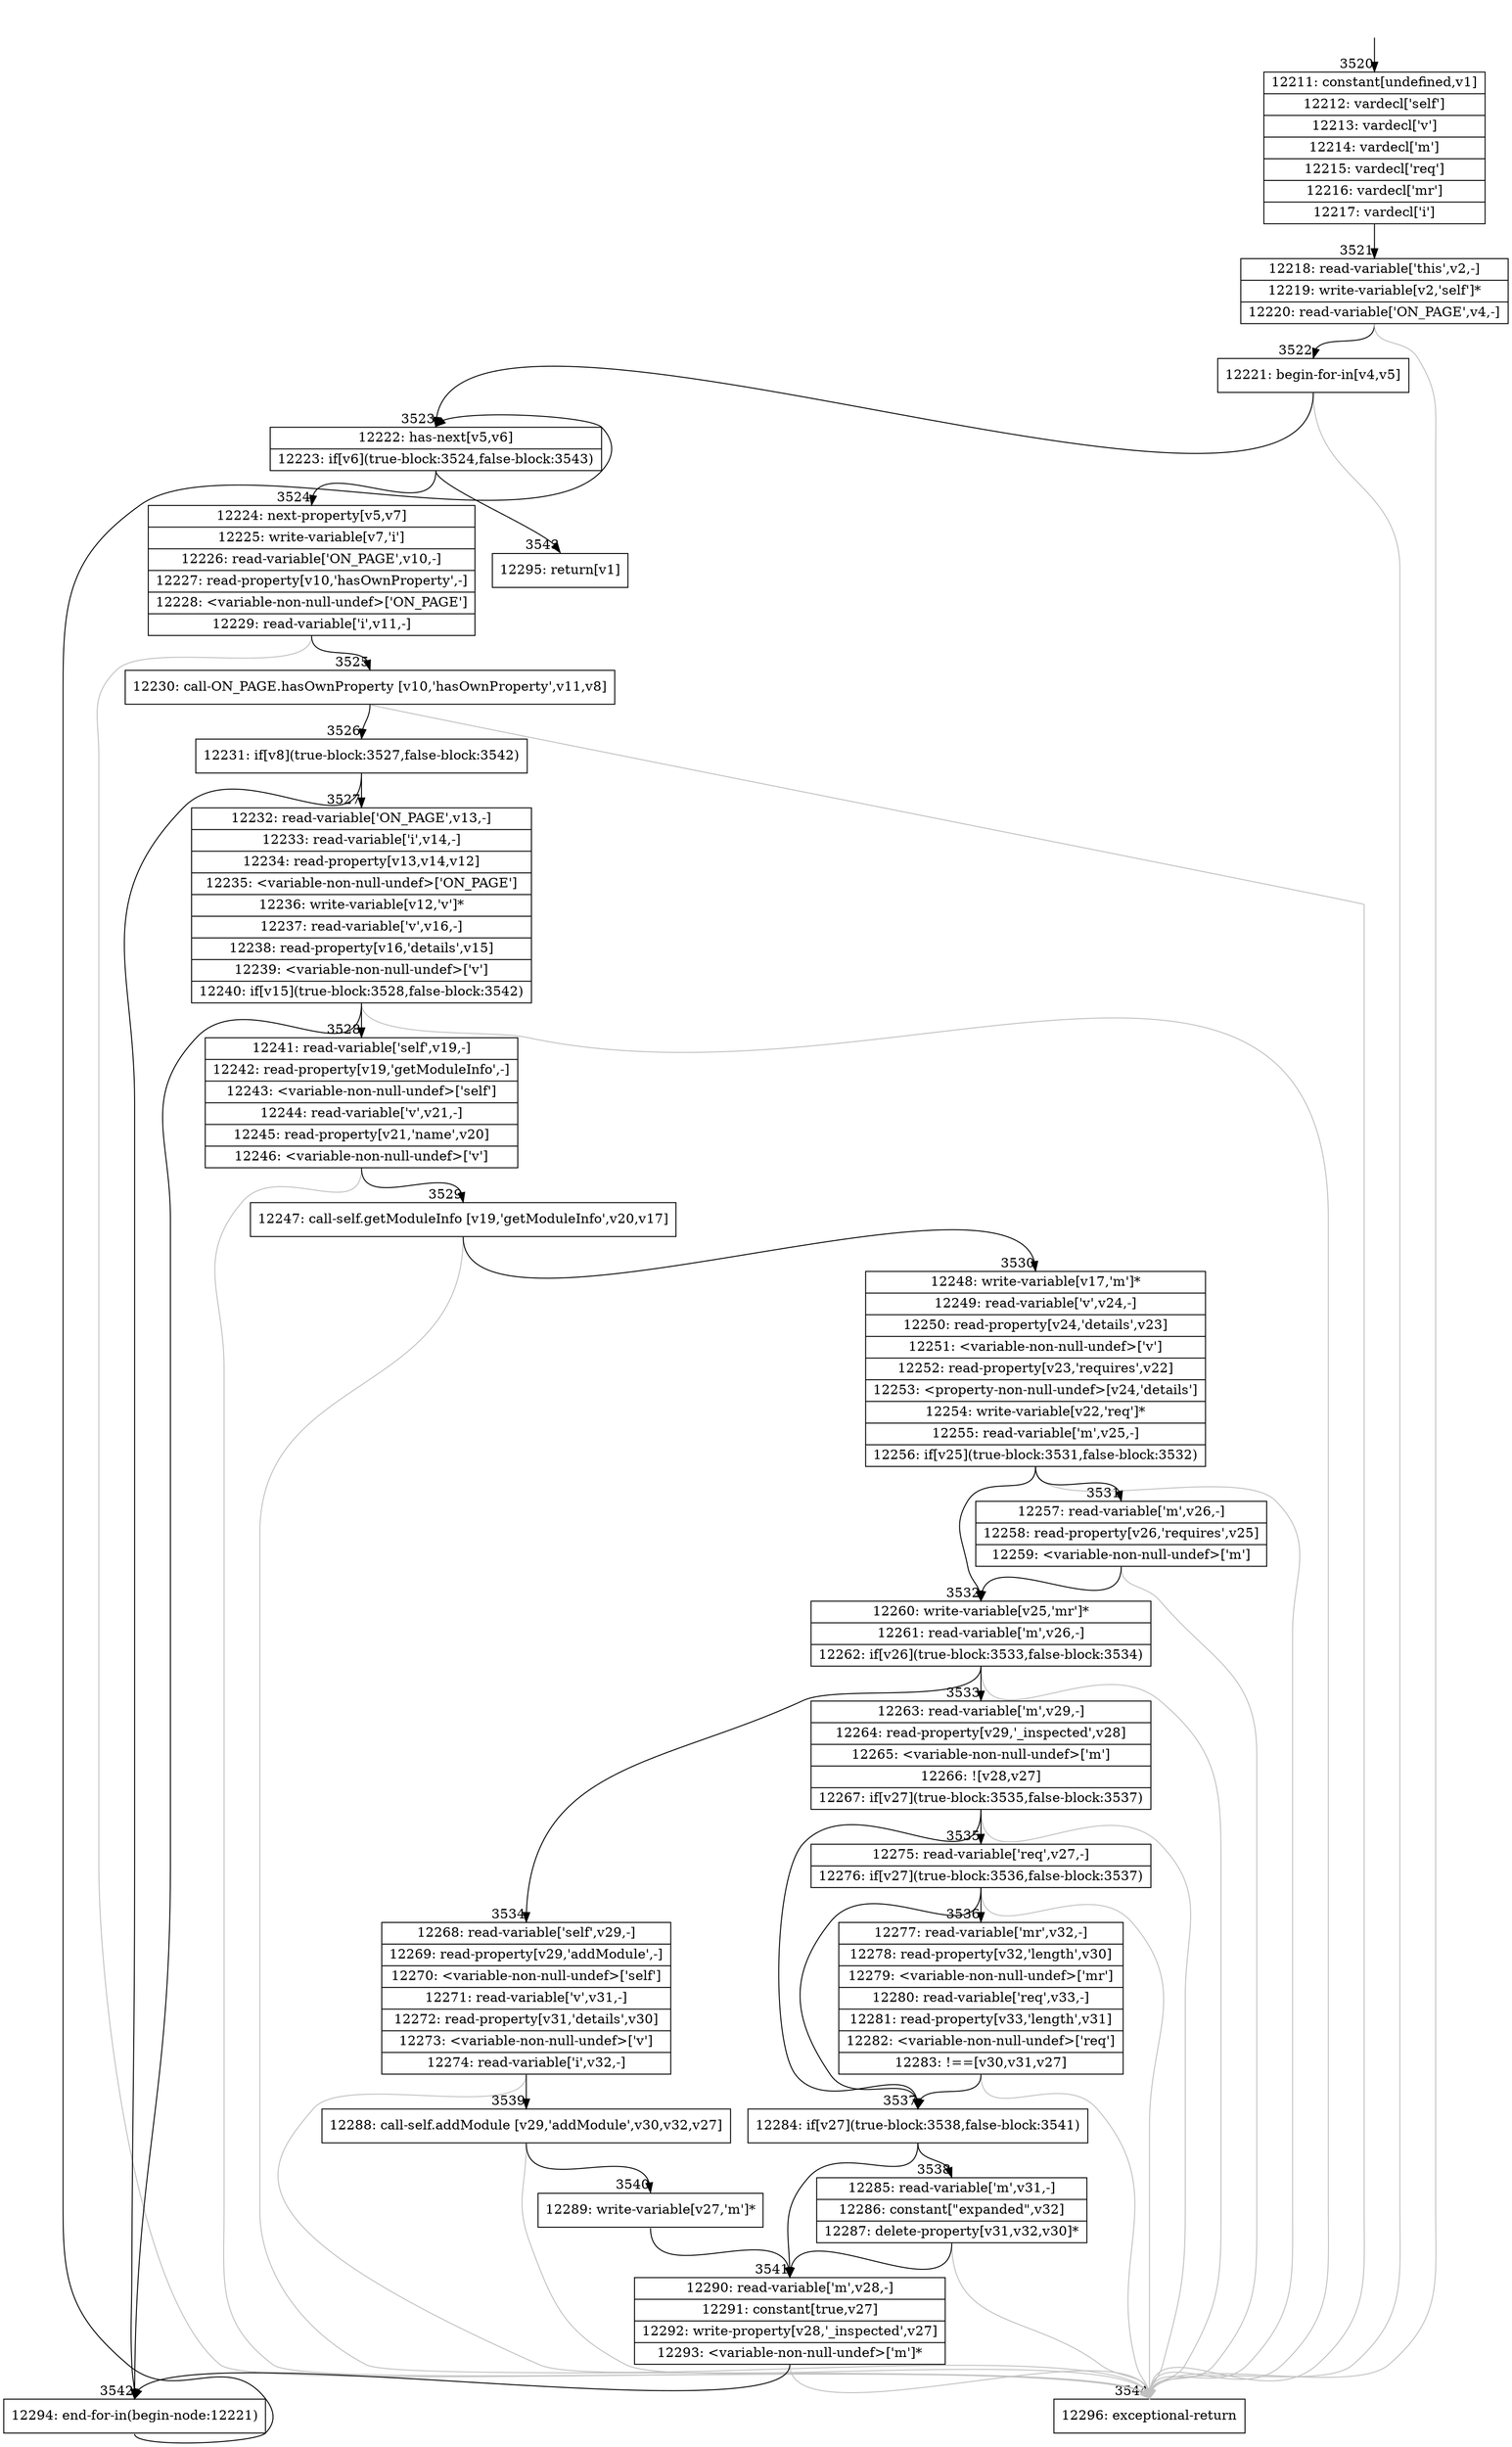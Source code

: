 digraph {
rankdir="TD"
BB_entry185[shape=none,label=""];
BB_entry185 -> BB3520 [tailport=s, headport=n, headlabel="    3520"]
BB3520 [shape=record label="{12211: constant[undefined,v1]|12212: vardecl['self']|12213: vardecl['v']|12214: vardecl['m']|12215: vardecl['req']|12216: vardecl['mr']|12217: vardecl['i']}" ] 
BB3520 -> BB3521 [tailport=s, headport=n, headlabel="      3521"]
BB3521 [shape=record label="{12218: read-variable['this',v2,-]|12219: write-variable[v2,'self']*|12220: read-variable['ON_PAGE',v4,-]}" ] 
BB3521 -> BB3522 [tailport=s, headport=n, headlabel="      3522"]
BB3521 -> BB3544 [tailport=s, headport=n, color=gray, headlabel="      3544"]
BB3522 [shape=record label="{12221: begin-for-in[v4,v5]}" ] 
BB3522 -> BB3523 [tailport=s, headport=n, headlabel="      3523"]
BB3522 -> BB3544 [tailport=s, headport=n, color=gray]
BB3523 [shape=record label="{12222: has-next[v5,v6]|12223: if[v6](true-block:3524,false-block:3543)}" ] 
BB3523 -> BB3524 [tailport=s, headport=n, headlabel="      3524"]
BB3523 -> BB3543 [tailport=s, headport=n, headlabel="      3543"]
BB3524 [shape=record label="{12224: next-property[v5,v7]|12225: write-variable[v7,'i']|12226: read-variable['ON_PAGE',v10,-]|12227: read-property[v10,'hasOwnProperty',-]|12228: \<variable-non-null-undef\>['ON_PAGE']|12229: read-variable['i',v11,-]}" ] 
BB3524 -> BB3525 [tailport=s, headport=n, headlabel="      3525"]
BB3524 -> BB3544 [tailport=s, headport=n, color=gray]
BB3525 [shape=record label="{12230: call-ON_PAGE.hasOwnProperty [v10,'hasOwnProperty',v11,v8]}" ] 
BB3525 -> BB3526 [tailport=s, headport=n, headlabel="      3526"]
BB3525 -> BB3544 [tailport=s, headport=n, color=gray]
BB3526 [shape=record label="{12231: if[v8](true-block:3527,false-block:3542)}" ] 
BB3526 -> BB3527 [tailport=s, headport=n, headlabel="      3527"]
BB3526 -> BB3542 [tailport=s, headport=n, headlabel="      3542"]
BB3527 [shape=record label="{12232: read-variable['ON_PAGE',v13,-]|12233: read-variable['i',v14,-]|12234: read-property[v13,v14,v12]|12235: \<variable-non-null-undef\>['ON_PAGE']|12236: write-variable[v12,'v']*|12237: read-variable['v',v16,-]|12238: read-property[v16,'details',v15]|12239: \<variable-non-null-undef\>['v']|12240: if[v15](true-block:3528,false-block:3542)}" ] 
BB3527 -> BB3528 [tailport=s, headport=n, headlabel="      3528"]
BB3527 -> BB3542 [tailport=s, headport=n]
BB3527 -> BB3544 [tailport=s, headport=n, color=gray]
BB3528 [shape=record label="{12241: read-variable['self',v19,-]|12242: read-property[v19,'getModuleInfo',-]|12243: \<variable-non-null-undef\>['self']|12244: read-variable['v',v21,-]|12245: read-property[v21,'name',v20]|12246: \<variable-non-null-undef\>['v']}" ] 
BB3528 -> BB3529 [tailport=s, headport=n, headlabel="      3529"]
BB3528 -> BB3544 [tailport=s, headport=n, color=gray]
BB3529 [shape=record label="{12247: call-self.getModuleInfo [v19,'getModuleInfo',v20,v17]}" ] 
BB3529 -> BB3530 [tailport=s, headport=n, headlabel="      3530"]
BB3529 -> BB3544 [tailport=s, headport=n, color=gray]
BB3530 [shape=record label="{12248: write-variable[v17,'m']*|12249: read-variable['v',v24,-]|12250: read-property[v24,'details',v23]|12251: \<variable-non-null-undef\>['v']|12252: read-property[v23,'requires',v22]|12253: \<property-non-null-undef\>[v24,'details']|12254: write-variable[v22,'req']*|12255: read-variable['m',v25,-]|12256: if[v25](true-block:3531,false-block:3532)}" ] 
BB3530 -> BB3532 [tailport=s, headport=n, headlabel="      3532"]
BB3530 -> BB3531 [tailport=s, headport=n, headlabel="      3531"]
BB3530 -> BB3544 [tailport=s, headport=n, color=gray]
BB3531 [shape=record label="{12257: read-variable['m',v26,-]|12258: read-property[v26,'requires',v25]|12259: \<variable-non-null-undef\>['m']}" ] 
BB3531 -> BB3532 [tailport=s, headport=n]
BB3531 -> BB3544 [tailport=s, headport=n, color=gray]
BB3532 [shape=record label="{12260: write-variable[v25,'mr']*|12261: read-variable['m',v26,-]|12262: if[v26](true-block:3533,false-block:3534)}" ] 
BB3532 -> BB3533 [tailport=s, headport=n, headlabel="      3533"]
BB3532 -> BB3534 [tailport=s, headport=n, headlabel="      3534"]
BB3532 -> BB3544 [tailport=s, headport=n, color=gray]
BB3533 [shape=record label="{12263: read-variable['m',v29,-]|12264: read-property[v29,'_inspected',v28]|12265: \<variable-non-null-undef\>['m']|12266: ![v28,v27]|12267: if[v27](true-block:3535,false-block:3537)}" ] 
BB3533 -> BB3537 [tailport=s, headport=n, headlabel="      3537"]
BB3533 -> BB3535 [tailport=s, headport=n, headlabel="      3535"]
BB3533 -> BB3544 [tailport=s, headport=n, color=gray]
BB3534 [shape=record label="{12268: read-variable['self',v29,-]|12269: read-property[v29,'addModule',-]|12270: \<variable-non-null-undef\>['self']|12271: read-variable['v',v31,-]|12272: read-property[v31,'details',v30]|12273: \<variable-non-null-undef\>['v']|12274: read-variable['i',v32,-]}" ] 
BB3534 -> BB3539 [tailport=s, headport=n, headlabel="      3539"]
BB3534 -> BB3544 [tailport=s, headport=n, color=gray]
BB3535 [shape=record label="{12275: read-variable['req',v27,-]|12276: if[v27](true-block:3536,false-block:3537)}" ] 
BB3535 -> BB3537 [tailport=s, headport=n]
BB3535 -> BB3536 [tailport=s, headport=n, headlabel="      3536"]
BB3535 -> BB3544 [tailport=s, headport=n, color=gray]
BB3536 [shape=record label="{12277: read-variable['mr',v32,-]|12278: read-property[v32,'length',v30]|12279: \<variable-non-null-undef\>['mr']|12280: read-variable['req',v33,-]|12281: read-property[v33,'length',v31]|12282: \<variable-non-null-undef\>['req']|12283: !==[v30,v31,v27]}" ] 
BB3536 -> BB3537 [tailport=s, headport=n]
BB3536 -> BB3544 [tailport=s, headport=n, color=gray]
BB3537 [shape=record label="{12284: if[v27](true-block:3538,false-block:3541)}" ] 
BB3537 -> BB3538 [tailport=s, headport=n, headlabel="      3538"]
BB3537 -> BB3541 [tailport=s, headport=n, headlabel="      3541"]
BB3538 [shape=record label="{12285: read-variable['m',v31,-]|12286: constant[\"expanded\",v32]|12287: delete-property[v31,v32,v30]*}" ] 
BB3538 -> BB3541 [tailport=s, headport=n]
BB3538 -> BB3544 [tailport=s, headport=n, color=gray]
BB3539 [shape=record label="{12288: call-self.addModule [v29,'addModule',v30,v32,v27]}" ] 
BB3539 -> BB3540 [tailport=s, headport=n, headlabel="      3540"]
BB3539 -> BB3544 [tailport=s, headport=n, color=gray]
BB3540 [shape=record label="{12289: write-variable[v27,'m']*}" ] 
BB3540 -> BB3541 [tailport=s, headport=n]
BB3541 [shape=record label="{12290: read-variable['m',v28,-]|12291: constant[true,v27]|12292: write-property[v28,'_inspected',v27]|12293: \<variable-non-null-undef\>['m']*}" ] 
BB3541 -> BB3542 [tailport=s, headport=n]
BB3541 -> BB3544 [tailport=s, headport=n, color=gray]
BB3542 [shape=record label="{12294: end-for-in(begin-node:12221)}" ] 
BB3542 -> BB3523 [tailport=s, headport=n]
BB3543 [shape=record label="{12295: return[v1]}" ] 
BB3544 [shape=record label="{12296: exceptional-return}" ] 
//#$~ 6372
}
